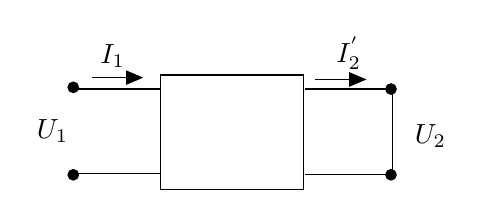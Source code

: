 \begin{tikzpicture}[y=-1cm]
\sf
\draw[black] (5.438,5.791) -- (5.438,6.831);
\path (4.887,5.447) node[text=black,anchor=base] {$I^{'}_{2}$};
\draw[arrows=triangle 45-,black] (5.113,5.656) -- (4.458,5.656);
\draw[black] (4.338,6.867) -- (5.42,6.867);
\draw[arrows=-triangle 45,black] (1.622,5.633) -- (2.278,5.633);
\draw[black] (1.407,5.778) -- (2.489,5.778);
\draw[black] (1.407,6.856) -- (2.489,6.856);
\draw[black] (2.5,5.6) rectangle (4.313,7.056);
\filldraw[black] (5.424,6.867) ellipse (0.067cm and 0.067cm);
\filldraw[black] (5.424,5.778) ellipse (0.067cm and 0.067cm);
\filldraw[black] (1.389,6.867) ellipse (0.067cm and 0.067cm);
\filldraw[black] (1.389,5.756) ellipse (0.067cm and 0.067cm);
\path (1.449,6.407) node[text=black,anchor=base east] {$U_1$};
\path (1.889,5.456) node[text=black,anchor=base] {$I_1$};
\path (5.602,6.467) node[text=black,anchor=base west] {$U_2$};
\draw[black] (4.336,5.778) -- (5.418,5.778);

\end{tikzpicture}%

%% Configure (x)emacs for this file ...
%% Local Variables:
%% mode: latex
%% End: